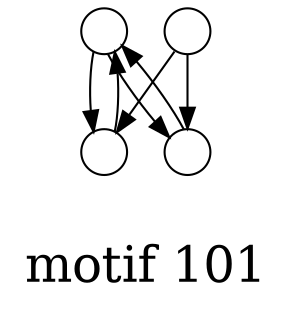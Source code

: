 /*****
motif 101
*****/

digraph G {
  graph [splines=false overlap=false]
  node  [shape=ellipse, width=0.3, height=0.3, label=""]
  0 ;
  1 ;
  2 ;
  3 ;
  0 -> 1;
  0 -> 2;
  1 -> 0;
  2 -> 0;
  3 -> 1;
  3 -> 2;
  label = "\nmotif 101\n";  fontsize=24;
}
